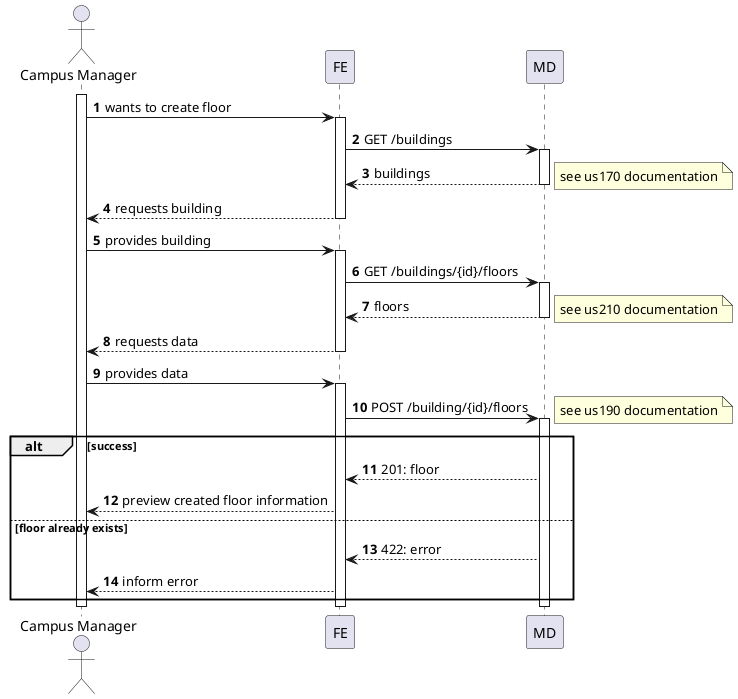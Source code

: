 @startuml
autonumber

actor "Campus Manager" as usr

participant "FE" as ui

participant "MD" as md

activate usr
usr -> ui : wants to create floor
    activate ui
        ui -> md : GET /buildings
        activate md
            md --> ui : buildings
            note right : see us170 documentation
        deactivate md
        ui --> usr : requests building
    deactivate ui

    usr -> ui : provides building
    activate ui
        ui -> md : GET /buildings/{id}/floors
        activate md
            md --> ui : floors
            note right : see us210 documentation
        deactivate md
        ui --> usr : requests data
    deactivate ui

    usr -> ui : provides data
    activate ui
        ui -> md : POST /building/{id}/floors
        activate md
        note right : see us190 documentation
            alt success
                md --> ui : 201: floor
                ui --> usr : preview created floor information
            else floor already exists
                md --> ui : 422: error
                ui --> usr : inform error
            end
        deactivate md
    deactivate ui
deactivate usr

@enduml
